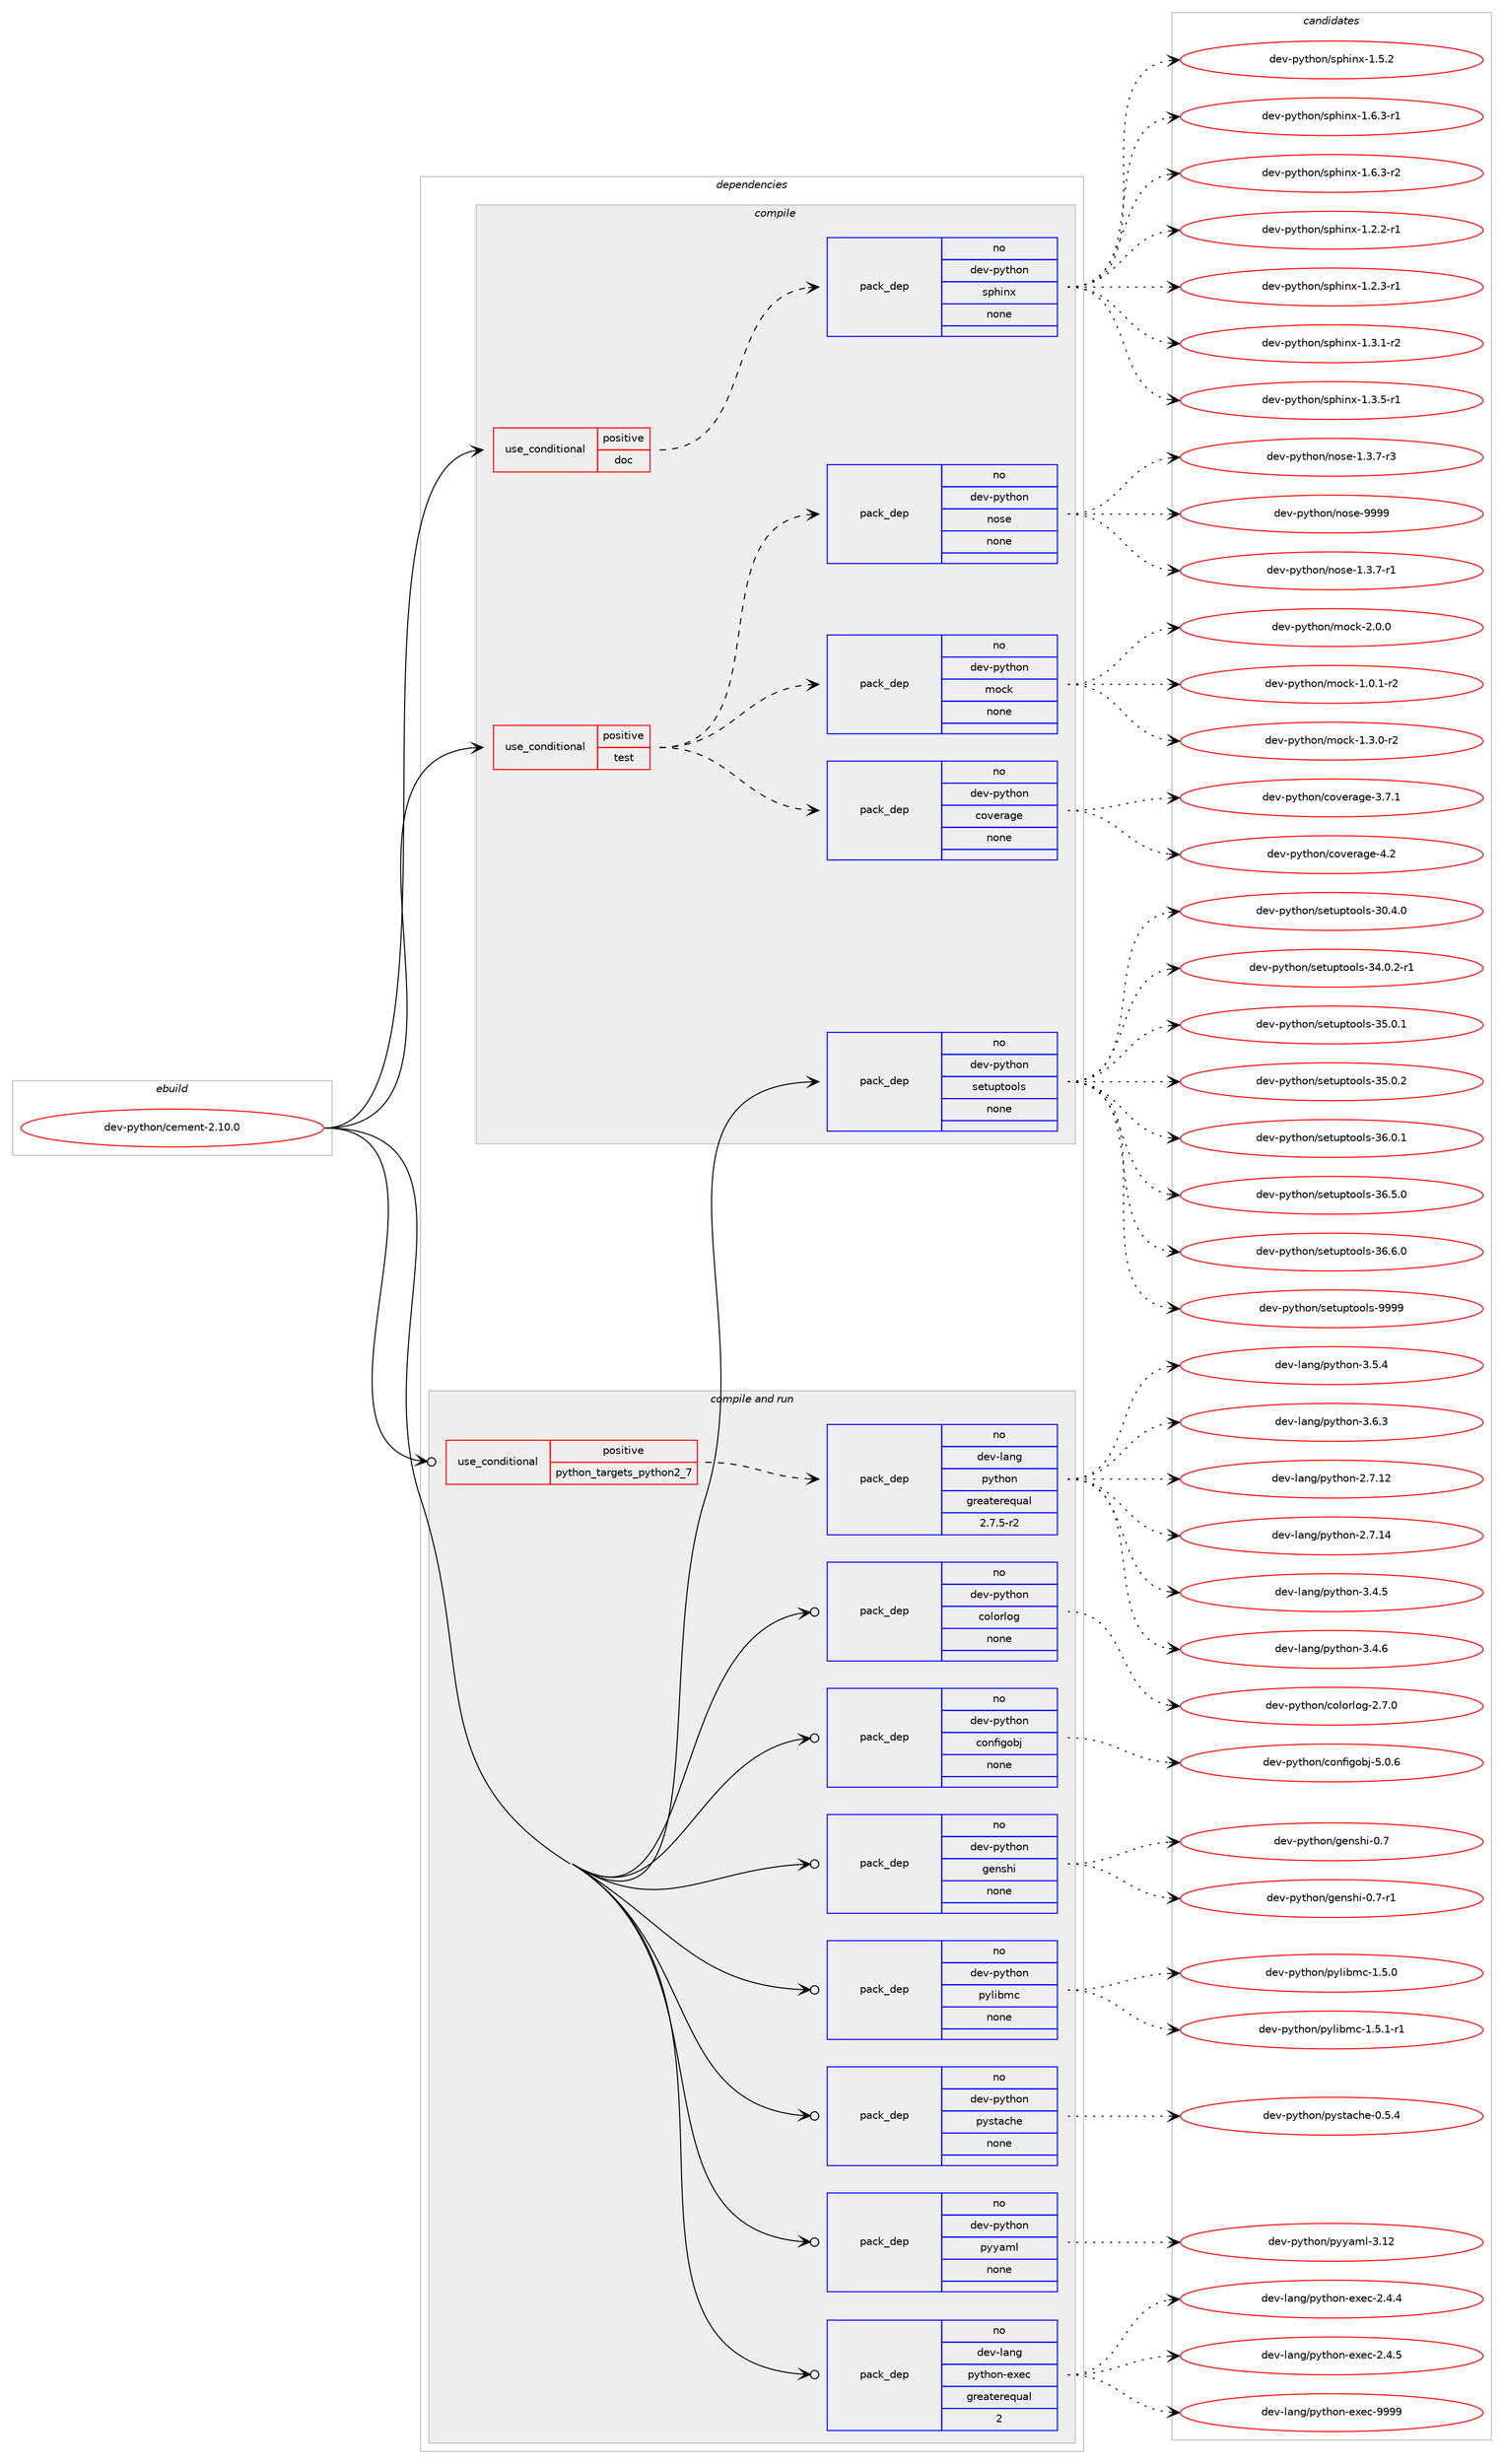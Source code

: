digraph prolog {

# *************
# Graph options
# *************

newrank=true;
concentrate=true;
compound=true;
graph [rankdir=LR,fontname=Helvetica,fontsize=10,ranksep=1.5];#, ranksep=2.5, nodesep=0.2];
edge  [arrowhead=vee];
node  [fontname=Helvetica,fontsize=10];

# **********
# The ebuild
# **********

subgraph cluster_leftcol {
color=gray;
rank=same;
label=<<i>ebuild</i>>;
id [label="dev-python/cement-2.10.0", color=red, width=4, href="../dev-python/cement-2.10.0.svg"];
}

# ****************
# The dependencies
# ****************

subgraph cluster_midcol {
color=gray;
label=<<i>dependencies</i>>;
subgraph cluster_compile {
fillcolor="#eeeeee";
style=filled;
label=<<i>compile</i>>;
subgraph cond30568 {
dependency150451 [label=<<TABLE BORDER="0" CELLBORDER="1" CELLSPACING="0" CELLPADDING="4"><TR><TD ROWSPAN="3" CELLPADDING="10">use_conditional</TD></TR><TR><TD>positive</TD></TR><TR><TD>doc</TD></TR></TABLE>>, shape=none, color=red];
subgraph pack116057 {
dependency150452 [label=<<TABLE BORDER="0" CELLBORDER="1" CELLSPACING="0" CELLPADDING="4" WIDTH="220"><TR><TD ROWSPAN="6" CELLPADDING="30">pack_dep</TD></TR><TR><TD WIDTH="110">no</TD></TR><TR><TD>dev-python</TD></TR><TR><TD>sphinx</TD></TR><TR><TD>none</TD></TR><TR><TD></TD></TR></TABLE>>, shape=none, color=blue];
}
dependency150451:e -> dependency150452:w [weight=20,style="dashed",arrowhead="vee"];
}
id:e -> dependency150451:w [weight=20,style="solid",arrowhead="vee"];
subgraph cond30569 {
dependency150453 [label=<<TABLE BORDER="0" CELLBORDER="1" CELLSPACING="0" CELLPADDING="4"><TR><TD ROWSPAN="3" CELLPADDING="10">use_conditional</TD></TR><TR><TD>positive</TD></TR><TR><TD>test</TD></TR></TABLE>>, shape=none, color=red];
subgraph pack116058 {
dependency150454 [label=<<TABLE BORDER="0" CELLBORDER="1" CELLSPACING="0" CELLPADDING="4" WIDTH="220"><TR><TD ROWSPAN="6" CELLPADDING="30">pack_dep</TD></TR><TR><TD WIDTH="110">no</TD></TR><TR><TD>dev-python</TD></TR><TR><TD>mock</TD></TR><TR><TD>none</TD></TR><TR><TD></TD></TR></TABLE>>, shape=none, color=blue];
}
dependency150453:e -> dependency150454:w [weight=20,style="dashed",arrowhead="vee"];
subgraph pack116059 {
dependency150455 [label=<<TABLE BORDER="0" CELLBORDER="1" CELLSPACING="0" CELLPADDING="4" WIDTH="220"><TR><TD ROWSPAN="6" CELLPADDING="30">pack_dep</TD></TR><TR><TD WIDTH="110">no</TD></TR><TR><TD>dev-python</TD></TR><TR><TD>nose</TD></TR><TR><TD>none</TD></TR><TR><TD></TD></TR></TABLE>>, shape=none, color=blue];
}
dependency150453:e -> dependency150455:w [weight=20,style="dashed",arrowhead="vee"];
subgraph pack116060 {
dependency150456 [label=<<TABLE BORDER="0" CELLBORDER="1" CELLSPACING="0" CELLPADDING="4" WIDTH="220"><TR><TD ROWSPAN="6" CELLPADDING="30">pack_dep</TD></TR><TR><TD WIDTH="110">no</TD></TR><TR><TD>dev-python</TD></TR><TR><TD>coverage</TD></TR><TR><TD>none</TD></TR><TR><TD></TD></TR></TABLE>>, shape=none, color=blue];
}
dependency150453:e -> dependency150456:w [weight=20,style="dashed",arrowhead="vee"];
}
id:e -> dependency150453:w [weight=20,style="solid",arrowhead="vee"];
subgraph pack116061 {
dependency150457 [label=<<TABLE BORDER="0" CELLBORDER="1" CELLSPACING="0" CELLPADDING="4" WIDTH="220"><TR><TD ROWSPAN="6" CELLPADDING="30">pack_dep</TD></TR><TR><TD WIDTH="110">no</TD></TR><TR><TD>dev-python</TD></TR><TR><TD>setuptools</TD></TR><TR><TD>none</TD></TR><TR><TD></TD></TR></TABLE>>, shape=none, color=blue];
}
id:e -> dependency150457:w [weight=20,style="solid",arrowhead="vee"];
}
subgraph cluster_compileandrun {
fillcolor="#eeeeee";
style=filled;
label=<<i>compile and run</i>>;
subgraph cond30570 {
dependency150458 [label=<<TABLE BORDER="0" CELLBORDER="1" CELLSPACING="0" CELLPADDING="4"><TR><TD ROWSPAN="3" CELLPADDING="10">use_conditional</TD></TR><TR><TD>positive</TD></TR><TR><TD>python_targets_python2_7</TD></TR></TABLE>>, shape=none, color=red];
subgraph pack116062 {
dependency150459 [label=<<TABLE BORDER="0" CELLBORDER="1" CELLSPACING="0" CELLPADDING="4" WIDTH="220"><TR><TD ROWSPAN="6" CELLPADDING="30">pack_dep</TD></TR><TR><TD WIDTH="110">no</TD></TR><TR><TD>dev-lang</TD></TR><TR><TD>python</TD></TR><TR><TD>greaterequal</TD></TR><TR><TD>2.7.5-r2</TD></TR></TABLE>>, shape=none, color=blue];
}
dependency150458:e -> dependency150459:w [weight=20,style="dashed",arrowhead="vee"];
}
id:e -> dependency150458:w [weight=20,style="solid",arrowhead="odotvee"];
subgraph pack116063 {
dependency150460 [label=<<TABLE BORDER="0" CELLBORDER="1" CELLSPACING="0" CELLPADDING="4" WIDTH="220"><TR><TD ROWSPAN="6" CELLPADDING="30">pack_dep</TD></TR><TR><TD WIDTH="110">no</TD></TR><TR><TD>dev-lang</TD></TR><TR><TD>python-exec</TD></TR><TR><TD>greaterequal</TD></TR><TR><TD>2</TD></TR></TABLE>>, shape=none, color=blue];
}
id:e -> dependency150460:w [weight=20,style="solid",arrowhead="odotvee"];
subgraph pack116064 {
dependency150461 [label=<<TABLE BORDER="0" CELLBORDER="1" CELLSPACING="0" CELLPADDING="4" WIDTH="220"><TR><TD ROWSPAN="6" CELLPADDING="30">pack_dep</TD></TR><TR><TD WIDTH="110">no</TD></TR><TR><TD>dev-python</TD></TR><TR><TD>colorlog</TD></TR><TR><TD>none</TD></TR><TR><TD></TD></TR></TABLE>>, shape=none, color=blue];
}
id:e -> dependency150461:w [weight=20,style="solid",arrowhead="odotvee"];
subgraph pack116065 {
dependency150462 [label=<<TABLE BORDER="0" CELLBORDER="1" CELLSPACING="0" CELLPADDING="4" WIDTH="220"><TR><TD ROWSPAN="6" CELLPADDING="30">pack_dep</TD></TR><TR><TD WIDTH="110">no</TD></TR><TR><TD>dev-python</TD></TR><TR><TD>configobj</TD></TR><TR><TD>none</TD></TR><TR><TD></TD></TR></TABLE>>, shape=none, color=blue];
}
id:e -> dependency150462:w [weight=20,style="solid",arrowhead="odotvee"];
subgraph pack116066 {
dependency150463 [label=<<TABLE BORDER="0" CELLBORDER="1" CELLSPACING="0" CELLPADDING="4" WIDTH="220"><TR><TD ROWSPAN="6" CELLPADDING="30">pack_dep</TD></TR><TR><TD WIDTH="110">no</TD></TR><TR><TD>dev-python</TD></TR><TR><TD>genshi</TD></TR><TR><TD>none</TD></TR><TR><TD></TD></TR></TABLE>>, shape=none, color=blue];
}
id:e -> dependency150463:w [weight=20,style="solid",arrowhead="odotvee"];
subgraph pack116067 {
dependency150464 [label=<<TABLE BORDER="0" CELLBORDER="1" CELLSPACING="0" CELLPADDING="4" WIDTH="220"><TR><TD ROWSPAN="6" CELLPADDING="30">pack_dep</TD></TR><TR><TD WIDTH="110">no</TD></TR><TR><TD>dev-python</TD></TR><TR><TD>pylibmc</TD></TR><TR><TD>none</TD></TR><TR><TD></TD></TR></TABLE>>, shape=none, color=blue];
}
id:e -> dependency150464:w [weight=20,style="solid",arrowhead="odotvee"];
subgraph pack116068 {
dependency150465 [label=<<TABLE BORDER="0" CELLBORDER="1" CELLSPACING="0" CELLPADDING="4" WIDTH="220"><TR><TD ROWSPAN="6" CELLPADDING="30">pack_dep</TD></TR><TR><TD WIDTH="110">no</TD></TR><TR><TD>dev-python</TD></TR><TR><TD>pystache</TD></TR><TR><TD>none</TD></TR><TR><TD></TD></TR></TABLE>>, shape=none, color=blue];
}
id:e -> dependency150465:w [weight=20,style="solid",arrowhead="odotvee"];
subgraph pack116069 {
dependency150466 [label=<<TABLE BORDER="0" CELLBORDER="1" CELLSPACING="0" CELLPADDING="4" WIDTH="220"><TR><TD ROWSPAN="6" CELLPADDING="30">pack_dep</TD></TR><TR><TD WIDTH="110">no</TD></TR><TR><TD>dev-python</TD></TR><TR><TD>pyyaml</TD></TR><TR><TD>none</TD></TR><TR><TD></TD></TR></TABLE>>, shape=none, color=blue];
}
id:e -> dependency150466:w [weight=20,style="solid",arrowhead="odotvee"];
}
subgraph cluster_run {
fillcolor="#eeeeee";
style=filled;
label=<<i>run</i>>;
}
}

# **************
# The candidates
# **************

subgraph cluster_choices {
rank=same;
color=gray;
label=<<i>candidates</i>>;

subgraph choice116057 {
color=black;
nodesep=1;
choice10010111845112121116104111110471151121041051101204549465046504511449 [label="dev-python/sphinx-1.2.2-r1", color=red, width=4,href="../dev-python/sphinx-1.2.2-r1.svg"];
choice10010111845112121116104111110471151121041051101204549465046514511449 [label="dev-python/sphinx-1.2.3-r1", color=red, width=4,href="../dev-python/sphinx-1.2.3-r1.svg"];
choice10010111845112121116104111110471151121041051101204549465146494511450 [label="dev-python/sphinx-1.3.1-r2", color=red, width=4,href="../dev-python/sphinx-1.3.1-r2.svg"];
choice10010111845112121116104111110471151121041051101204549465146534511449 [label="dev-python/sphinx-1.3.5-r1", color=red, width=4,href="../dev-python/sphinx-1.3.5-r1.svg"];
choice1001011184511212111610411111047115112104105110120454946534650 [label="dev-python/sphinx-1.5.2", color=red, width=4,href="../dev-python/sphinx-1.5.2.svg"];
choice10010111845112121116104111110471151121041051101204549465446514511449 [label="dev-python/sphinx-1.6.3-r1", color=red, width=4,href="../dev-python/sphinx-1.6.3-r1.svg"];
choice10010111845112121116104111110471151121041051101204549465446514511450 [label="dev-python/sphinx-1.6.3-r2", color=red, width=4,href="../dev-python/sphinx-1.6.3-r2.svg"];
dependency150452:e -> choice10010111845112121116104111110471151121041051101204549465046504511449:w [style=dotted,weight="100"];
dependency150452:e -> choice10010111845112121116104111110471151121041051101204549465046514511449:w [style=dotted,weight="100"];
dependency150452:e -> choice10010111845112121116104111110471151121041051101204549465146494511450:w [style=dotted,weight="100"];
dependency150452:e -> choice10010111845112121116104111110471151121041051101204549465146534511449:w [style=dotted,weight="100"];
dependency150452:e -> choice1001011184511212111610411111047115112104105110120454946534650:w [style=dotted,weight="100"];
dependency150452:e -> choice10010111845112121116104111110471151121041051101204549465446514511449:w [style=dotted,weight="100"];
dependency150452:e -> choice10010111845112121116104111110471151121041051101204549465446514511450:w [style=dotted,weight="100"];
}
subgraph choice116058 {
color=black;
nodesep=1;
choice1001011184511212111610411111047109111991074549464846494511450 [label="dev-python/mock-1.0.1-r2", color=red, width=4,href="../dev-python/mock-1.0.1-r2.svg"];
choice1001011184511212111610411111047109111991074549465146484511450 [label="dev-python/mock-1.3.0-r2", color=red, width=4,href="../dev-python/mock-1.3.0-r2.svg"];
choice100101118451121211161041111104710911199107455046484648 [label="dev-python/mock-2.0.0", color=red, width=4,href="../dev-python/mock-2.0.0.svg"];
dependency150454:e -> choice1001011184511212111610411111047109111991074549464846494511450:w [style=dotted,weight="100"];
dependency150454:e -> choice1001011184511212111610411111047109111991074549465146484511450:w [style=dotted,weight="100"];
dependency150454:e -> choice100101118451121211161041111104710911199107455046484648:w [style=dotted,weight="100"];
}
subgraph choice116059 {
color=black;
nodesep=1;
choice10010111845112121116104111110471101111151014549465146554511449 [label="dev-python/nose-1.3.7-r1", color=red, width=4,href="../dev-python/nose-1.3.7-r1.svg"];
choice10010111845112121116104111110471101111151014549465146554511451 [label="dev-python/nose-1.3.7-r3", color=red, width=4,href="../dev-python/nose-1.3.7-r3.svg"];
choice10010111845112121116104111110471101111151014557575757 [label="dev-python/nose-9999", color=red, width=4,href="../dev-python/nose-9999.svg"];
dependency150455:e -> choice10010111845112121116104111110471101111151014549465146554511449:w [style=dotted,weight="100"];
dependency150455:e -> choice10010111845112121116104111110471101111151014549465146554511451:w [style=dotted,weight="100"];
dependency150455:e -> choice10010111845112121116104111110471101111151014557575757:w [style=dotted,weight="100"];
}
subgraph choice116060 {
color=black;
nodesep=1;
choice10010111845112121116104111110479911111810111497103101455146554649 [label="dev-python/coverage-3.7.1", color=red, width=4,href="../dev-python/coverage-3.7.1.svg"];
choice1001011184511212111610411111047991111181011149710310145524650 [label="dev-python/coverage-4.2", color=red, width=4,href="../dev-python/coverage-4.2.svg"];
dependency150456:e -> choice10010111845112121116104111110479911111810111497103101455146554649:w [style=dotted,weight="100"];
dependency150456:e -> choice1001011184511212111610411111047991111181011149710310145524650:w [style=dotted,weight="100"];
}
subgraph choice116061 {
color=black;
nodesep=1;
choice100101118451121211161041111104711510111611711211611111110811545514846524648 [label="dev-python/setuptools-30.4.0", color=red, width=4,href="../dev-python/setuptools-30.4.0.svg"];
choice1001011184511212111610411111047115101116117112116111111108115455152464846504511449 [label="dev-python/setuptools-34.0.2-r1", color=red, width=4,href="../dev-python/setuptools-34.0.2-r1.svg"];
choice100101118451121211161041111104711510111611711211611111110811545515346484649 [label="dev-python/setuptools-35.0.1", color=red, width=4,href="../dev-python/setuptools-35.0.1.svg"];
choice100101118451121211161041111104711510111611711211611111110811545515346484650 [label="dev-python/setuptools-35.0.2", color=red, width=4,href="../dev-python/setuptools-35.0.2.svg"];
choice100101118451121211161041111104711510111611711211611111110811545515446484649 [label="dev-python/setuptools-36.0.1", color=red, width=4,href="../dev-python/setuptools-36.0.1.svg"];
choice100101118451121211161041111104711510111611711211611111110811545515446534648 [label="dev-python/setuptools-36.5.0", color=red, width=4,href="../dev-python/setuptools-36.5.0.svg"];
choice100101118451121211161041111104711510111611711211611111110811545515446544648 [label="dev-python/setuptools-36.6.0", color=red, width=4,href="../dev-python/setuptools-36.6.0.svg"];
choice10010111845112121116104111110471151011161171121161111111081154557575757 [label="dev-python/setuptools-9999", color=red, width=4,href="../dev-python/setuptools-9999.svg"];
dependency150457:e -> choice100101118451121211161041111104711510111611711211611111110811545514846524648:w [style=dotted,weight="100"];
dependency150457:e -> choice1001011184511212111610411111047115101116117112116111111108115455152464846504511449:w [style=dotted,weight="100"];
dependency150457:e -> choice100101118451121211161041111104711510111611711211611111110811545515346484649:w [style=dotted,weight="100"];
dependency150457:e -> choice100101118451121211161041111104711510111611711211611111110811545515346484650:w [style=dotted,weight="100"];
dependency150457:e -> choice100101118451121211161041111104711510111611711211611111110811545515446484649:w [style=dotted,weight="100"];
dependency150457:e -> choice100101118451121211161041111104711510111611711211611111110811545515446534648:w [style=dotted,weight="100"];
dependency150457:e -> choice100101118451121211161041111104711510111611711211611111110811545515446544648:w [style=dotted,weight="100"];
dependency150457:e -> choice10010111845112121116104111110471151011161171121161111111081154557575757:w [style=dotted,weight="100"];
}
subgraph choice116062 {
color=black;
nodesep=1;
choice10010111845108971101034711212111610411111045504655464950 [label="dev-lang/python-2.7.12", color=red, width=4,href="../dev-lang/python-2.7.12.svg"];
choice10010111845108971101034711212111610411111045504655464952 [label="dev-lang/python-2.7.14", color=red, width=4,href="../dev-lang/python-2.7.14.svg"];
choice100101118451089711010347112121116104111110455146524653 [label="dev-lang/python-3.4.5", color=red, width=4,href="../dev-lang/python-3.4.5.svg"];
choice100101118451089711010347112121116104111110455146524654 [label="dev-lang/python-3.4.6", color=red, width=4,href="../dev-lang/python-3.4.6.svg"];
choice100101118451089711010347112121116104111110455146534652 [label="dev-lang/python-3.5.4", color=red, width=4,href="../dev-lang/python-3.5.4.svg"];
choice100101118451089711010347112121116104111110455146544651 [label="dev-lang/python-3.6.3", color=red, width=4,href="../dev-lang/python-3.6.3.svg"];
dependency150459:e -> choice10010111845108971101034711212111610411111045504655464950:w [style=dotted,weight="100"];
dependency150459:e -> choice10010111845108971101034711212111610411111045504655464952:w [style=dotted,weight="100"];
dependency150459:e -> choice100101118451089711010347112121116104111110455146524653:w [style=dotted,weight="100"];
dependency150459:e -> choice100101118451089711010347112121116104111110455146524654:w [style=dotted,weight="100"];
dependency150459:e -> choice100101118451089711010347112121116104111110455146534652:w [style=dotted,weight="100"];
dependency150459:e -> choice100101118451089711010347112121116104111110455146544651:w [style=dotted,weight="100"];
}
subgraph choice116063 {
color=black;
nodesep=1;
choice1001011184510897110103471121211161041111104510112010199455046524652 [label="dev-lang/python-exec-2.4.4", color=red, width=4,href="../dev-lang/python-exec-2.4.4.svg"];
choice1001011184510897110103471121211161041111104510112010199455046524653 [label="dev-lang/python-exec-2.4.5", color=red, width=4,href="../dev-lang/python-exec-2.4.5.svg"];
choice10010111845108971101034711212111610411111045101120101994557575757 [label="dev-lang/python-exec-9999", color=red, width=4,href="../dev-lang/python-exec-9999.svg"];
dependency150460:e -> choice1001011184510897110103471121211161041111104510112010199455046524652:w [style=dotted,weight="100"];
dependency150460:e -> choice1001011184510897110103471121211161041111104510112010199455046524653:w [style=dotted,weight="100"];
dependency150460:e -> choice10010111845108971101034711212111610411111045101120101994557575757:w [style=dotted,weight="100"];
}
subgraph choice116064 {
color=black;
nodesep=1;
choice100101118451121211161041111104799111108111114108111103455046554648 [label="dev-python/colorlog-2.7.0", color=red, width=4,href="../dev-python/colorlog-2.7.0.svg"];
dependency150461:e -> choice100101118451121211161041111104799111108111114108111103455046554648:w [style=dotted,weight="100"];
}
subgraph choice116065 {
color=black;
nodesep=1;
choice10010111845112121116104111110479911111010210510311198106455346484654 [label="dev-python/configobj-5.0.6", color=red, width=4,href="../dev-python/configobj-5.0.6.svg"];
dependency150462:e -> choice10010111845112121116104111110479911111010210510311198106455346484654:w [style=dotted,weight="100"];
}
subgraph choice116066 {
color=black;
nodesep=1;
choice100101118451121211161041111104710310111011510410545484655 [label="dev-python/genshi-0.7", color=red, width=4,href="../dev-python/genshi-0.7.svg"];
choice1001011184511212111610411111047103101110115104105454846554511449 [label="dev-python/genshi-0.7-r1", color=red, width=4,href="../dev-python/genshi-0.7-r1.svg"];
dependency150463:e -> choice100101118451121211161041111104710310111011510410545484655:w [style=dotted,weight="100"];
dependency150463:e -> choice1001011184511212111610411111047103101110115104105454846554511449:w [style=dotted,weight="100"];
}
subgraph choice116067 {
color=black;
nodesep=1;
choice10010111845112121116104111110471121211081059810999454946534648 [label="dev-python/pylibmc-1.5.0", color=red, width=4,href="../dev-python/pylibmc-1.5.0.svg"];
choice100101118451121211161041111104711212110810598109994549465346494511449 [label="dev-python/pylibmc-1.5.1-r1", color=red, width=4,href="../dev-python/pylibmc-1.5.1-r1.svg"];
dependency150464:e -> choice10010111845112121116104111110471121211081059810999454946534648:w [style=dotted,weight="100"];
dependency150464:e -> choice100101118451121211161041111104711212110810598109994549465346494511449:w [style=dotted,weight="100"];
}
subgraph choice116068 {
color=black;
nodesep=1;
choice10010111845112121116104111110471121211151169799104101454846534652 [label="dev-python/pystache-0.5.4", color=red, width=4,href="../dev-python/pystache-0.5.4.svg"];
dependency150465:e -> choice10010111845112121116104111110471121211151169799104101454846534652:w [style=dotted,weight="100"];
}
subgraph choice116069 {
color=black;
nodesep=1;
choice1001011184511212111610411111047112121121971091084551464950 [label="dev-python/pyyaml-3.12", color=red, width=4,href="../dev-python/pyyaml-3.12.svg"];
dependency150466:e -> choice1001011184511212111610411111047112121121971091084551464950:w [style=dotted,weight="100"];
}
}

}
